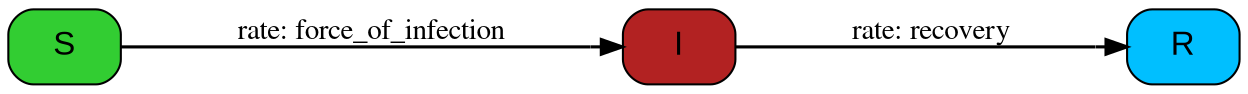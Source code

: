 digraph {
          charset="utf-8"
        	rankdir=LR;
        
        	node[fontsize=16, fontname=Arial, shape=box, style="filled,rounded"];
        	edge[minlen=1.5, fontname=Times, penwidth=1.5, tailtooltip="", headtooltip=""];

        	"S" [shape="Mrecord", label="S", tooltip="S (Susceptible):
	suceptible of becoming infected", fillcolor="limegreen", style="filled,rounded"] ;
	"I" [shape="Mrecord", label="I", tooltip="I (Infectious):
	infected and able to transmit the disease", fillcolor="firebrick", style="filled,rounded"] ;
	"R" [shape="Mrecord", label="R", tooltip="R (Resistant):
	healthy again and resistant to infection", fillcolor="deepskyblue", style="filled,rounded"] ;
	"I" -> "R" [label="rate: recovery", labeltooltip="recovery [parameter]:
	recovery rate (/day)                                                    
	0.1", arrowtail="none", arrowhead="normalnone", dir=both, tooltip="", minlen=3, style="solid"];
	"S" -> "I" [label="rate: force_of_infection", labeltooltip="force_of_infection [parameter]:
	infection function assuming frequency dependence                        
	transmission_I * total_I / total_herd", arrowtail="none", arrowhead="normalnone", dir=both, tooltip="", minlen=3, style="solid"];
}